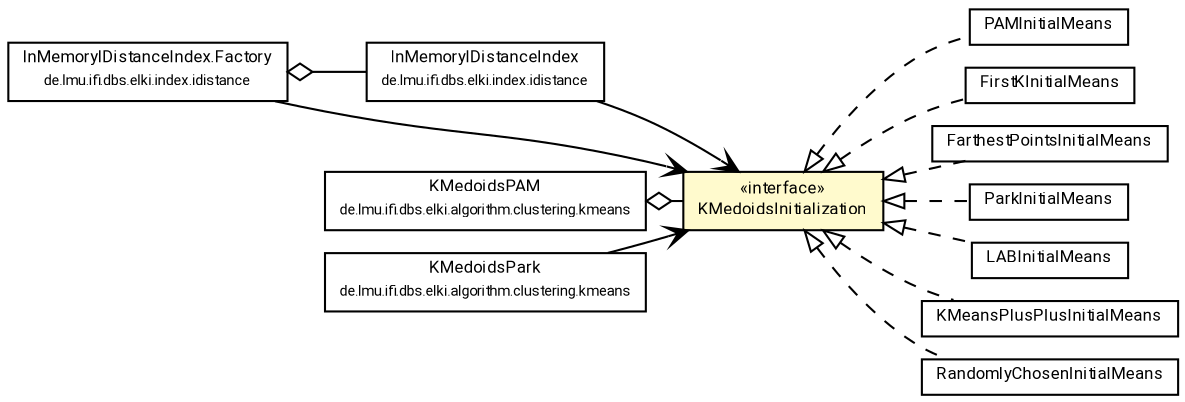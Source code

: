 #!/usr/local/bin/dot
#
# Class diagram 
# Generated by UMLGraph version R5_7_2-60-g0e99a6 (http://www.spinellis.gr/umlgraph/)
#

digraph G {
	graph [fontnames="svg"]
	edge [fontname="Roboto",fontsize=7,labelfontname="Roboto",labelfontsize=7,color="black"];
	node [fontname="Roboto",fontcolor="black",fontsize=8,shape=plaintext,margin=0,width=0,height=0];
	nodesep=0.15;
	ranksep=0.25;
	rankdir=LR;
	// de.lmu.ifi.dbs.elki.index.idistance.InMemoryIDistanceIndex<O>
	c5789614 [label=<<table title="de.lmu.ifi.dbs.elki.index.idistance.InMemoryIDistanceIndex" border="0" cellborder="1" cellspacing="0" cellpadding="2" href="../../../../index/idistance/InMemoryIDistanceIndex.html" target="_parent">
		<tr><td><table border="0" cellspacing="0" cellpadding="1">
		<tr><td align="center" balign="center"> <font face="Roboto">InMemoryIDistanceIndex</font> </td></tr>
		<tr><td align="center" balign="center"> <font face="Roboto" point-size="7.0">de.lmu.ifi.dbs.elki.index.idistance</font> </td></tr>
		</table></td></tr>
		</table>>, URL="../../../../index/idistance/InMemoryIDistanceIndex.html"];
	// de.lmu.ifi.dbs.elki.index.idistance.InMemoryIDistanceIndex.Factory<V>
	c5789617 [label=<<table title="de.lmu.ifi.dbs.elki.index.idistance.InMemoryIDistanceIndex.Factory" border="0" cellborder="1" cellspacing="0" cellpadding="2" href="../../../../index/idistance/InMemoryIDistanceIndex.Factory.html" target="_parent">
		<tr><td><table border="0" cellspacing="0" cellpadding="1">
		<tr><td align="center" balign="center"> <font face="Roboto">InMemoryIDistanceIndex.Factory</font> </td></tr>
		<tr><td align="center" balign="center"> <font face="Roboto" point-size="7.0">de.lmu.ifi.dbs.elki.index.idistance</font> </td></tr>
		</table></td></tr>
		</table>>, URL="../../../../index/idistance/InMemoryIDistanceIndex.Factory.html"];
	// de.lmu.ifi.dbs.elki.algorithm.clustering.kmeans.initialization.PAMInitialMeans<O>
	c5790381 [label=<<table title="de.lmu.ifi.dbs.elki.algorithm.clustering.kmeans.initialization.PAMInitialMeans" border="0" cellborder="1" cellspacing="0" cellpadding="2" href="PAMInitialMeans.html" target="_parent">
		<tr><td><table border="0" cellspacing="0" cellpadding="1">
		<tr><td align="center" balign="center"> <font face="Roboto">PAMInitialMeans</font> </td></tr>
		</table></td></tr>
		</table>>, URL="PAMInitialMeans.html"];
	// de.lmu.ifi.dbs.elki.algorithm.clustering.kmeans.initialization.FirstKInitialMeans<O>
	c5790383 [label=<<table title="de.lmu.ifi.dbs.elki.algorithm.clustering.kmeans.initialization.FirstKInitialMeans" border="0" cellborder="1" cellspacing="0" cellpadding="2" href="FirstKInitialMeans.html" target="_parent">
		<tr><td><table border="0" cellspacing="0" cellpadding="1">
		<tr><td align="center" balign="center"> <font face="Roboto">FirstKInitialMeans</font> </td></tr>
		</table></td></tr>
		</table>>, URL="FirstKInitialMeans.html"];
	// de.lmu.ifi.dbs.elki.algorithm.clustering.kmeans.initialization.FarthestPointsInitialMeans<O>
	c5790387 [label=<<table title="de.lmu.ifi.dbs.elki.algorithm.clustering.kmeans.initialization.FarthestPointsInitialMeans" border="0" cellborder="1" cellspacing="0" cellpadding="2" href="FarthestPointsInitialMeans.html" target="_parent">
		<tr><td><table border="0" cellspacing="0" cellpadding="1">
		<tr><td align="center" balign="center"> <font face="Roboto">FarthestPointsInitialMeans</font> </td></tr>
		</table></td></tr>
		</table>>, URL="FarthestPointsInitialMeans.html"];
	// de.lmu.ifi.dbs.elki.algorithm.clustering.kmeans.initialization.ParkInitialMeans<O>
	c5790390 [label=<<table title="de.lmu.ifi.dbs.elki.algorithm.clustering.kmeans.initialization.ParkInitialMeans" border="0" cellborder="1" cellspacing="0" cellpadding="2" href="ParkInitialMeans.html" target="_parent">
		<tr><td><table border="0" cellspacing="0" cellpadding="1">
		<tr><td align="center" balign="center"> <font face="Roboto">ParkInitialMeans</font> </td></tr>
		</table></td></tr>
		</table>>, URL="ParkInitialMeans.html"];
	// de.lmu.ifi.dbs.elki.algorithm.clustering.kmeans.initialization.LABInitialMeans<O>
	c5790396 [label=<<table title="de.lmu.ifi.dbs.elki.algorithm.clustering.kmeans.initialization.LABInitialMeans" border="0" cellborder="1" cellspacing="0" cellpadding="2" href="LABInitialMeans.html" target="_parent">
		<tr><td><table border="0" cellspacing="0" cellpadding="1">
		<tr><td align="center" balign="center"> <font face="Roboto">LABInitialMeans</font> </td></tr>
		</table></td></tr>
		</table>>, URL="LABInitialMeans.html"];
	// de.lmu.ifi.dbs.elki.algorithm.clustering.kmeans.initialization.KMeansPlusPlusInitialMeans<O>
	c5790400 [label=<<table title="de.lmu.ifi.dbs.elki.algorithm.clustering.kmeans.initialization.KMeansPlusPlusInitialMeans" border="0" cellborder="1" cellspacing="0" cellpadding="2" href="KMeansPlusPlusInitialMeans.html" target="_parent">
		<tr><td><table border="0" cellspacing="0" cellpadding="1">
		<tr><td align="center" balign="center"> <font face="Roboto">KMeansPlusPlusInitialMeans</font> </td></tr>
		</table></td></tr>
		</table>>, URL="KMeansPlusPlusInitialMeans.html"];
	// de.lmu.ifi.dbs.elki.algorithm.clustering.kmeans.initialization.KMedoidsInitialization<V>
	c5790402 [label=<<table title="de.lmu.ifi.dbs.elki.algorithm.clustering.kmeans.initialization.KMedoidsInitialization" border="0" cellborder="1" cellspacing="0" cellpadding="2" bgcolor="lemonChiffon" href="KMedoidsInitialization.html" target="_parent">
		<tr><td><table border="0" cellspacing="0" cellpadding="1">
		<tr><td align="center" balign="center"> &#171;interface&#187; </td></tr>
		<tr><td align="center" balign="center"> <font face="Roboto">KMedoidsInitialization</font> </td></tr>
		</table></td></tr>
		</table>>, URL="KMedoidsInitialization.html"];
	// de.lmu.ifi.dbs.elki.algorithm.clustering.kmeans.initialization.RandomlyChosenInitialMeans<O>
	c5790405 [label=<<table title="de.lmu.ifi.dbs.elki.algorithm.clustering.kmeans.initialization.RandomlyChosenInitialMeans" border="0" cellborder="1" cellspacing="0" cellpadding="2" href="RandomlyChosenInitialMeans.html" target="_parent">
		<tr><td><table border="0" cellspacing="0" cellpadding="1">
		<tr><td align="center" balign="center"> <font face="Roboto">RandomlyChosenInitialMeans</font> </td></tr>
		</table></td></tr>
		</table>>, URL="RandomlyChosenInitialMeans.html"];
	// de.lmu.ifi.dbs.elki.algorithm.clustering.kmeans.KMedoidsPAM<V>
	c5790461 [label=<<table title="de.lmu.ifi.dbs.elki.algorithm.clustering.kmeans.KMedoidsPAM" border="0" cellborder="1" cellspacing="0" cellpadding="2" href="../KMedoidsPAM.html" target="_parent">
		<tr><td><table border="0" cellspacing="0" cellpadding="1">
		<tr><td align="center" balign="center"> <font face="Roboto">KMedoidsPAM</font> </td></tr>
		<tr><td align="center" balign="center"> <font face="Roboto" point-size="7.0">de.lmu.ifi.dbs.elki.algorithm.clustering.kmeans</font> </td></tr>
		</table></td></tr>
		</table>>, URL="../KMedoidsPAM.html"];
	// de.lmu.ifi.dbs.elki.algorithm.clustering.kmeans.KMedoidsPark<V>
	c5790467 [label=<<table title="de.lmu.ifi.dbs.elki.algorithm.clustering.kmeans.KMedoidsPark" border="0" cellborder="1" cellspacing="0" cellpadding="2" href="../KMedoidsPark.html" target="_parent">
		<tr><td><table border="0" cellspacing="0" cellpadding="1">
		<tr><td align="center" balign="center"> <font face="Roboto">KMedoidsPark</font> </td></tr>
		<tr><td align="center" balign="center"> <font face="Roboto" point-size="7.0">de.lmu.ifi.dbs.elki.algorithm.clustering.kmeans</font> </td></tr>
		</table></td></tr>
		</table>>, URL="../KMedoidsPark.html"];
	// de.lmu.ifi.dbs.elki.index.idistance.InMemoryIDistanceIndex.Factory<V> has de.lmu.ifi.dbs.elki.index.idistance.InMemoryIDistanceIndex<O>
	c5789617 -> c5789614 [arrowhead=none,arrowtail=ediamond,dir=back,weight=4];
	// de.lmu.ifi.dbs.elki.algorithm.clustering.kmeans.initialization.PAMInitialMeans<O> implements de.lmu.ifi.dbs.elki.algorithm.clustering.kmeans.initialization.KMedoidsInitialization<V>
	c5790402 -> c5790381 [arrowtail=empty,style=dashed,dir=back,weight=9];
	// de.lmu.ifi.dbs.elki.algorithm.clustering.kmeans.initialization.FirstKInitialMeans<O> implements de.lmu.ifi.dbs.elki.algorithm.clustering.kmeans.initialization.KMedoidsInitialization<V>
	c5790402 -> c5790383 [arrowtail=empty,style=dashed,dir=back,weight=9];
	// de.lmu.ifi.dbs.elki.algorithm.clustering.kmeans.initialization.FarthestPointsInitialMeans<O> implements de.lmu.ifi.dbs.elki.algorithm.clustering.kmeans.initialization.KMedoidsInitialization<V>
	c5790402 -> c5790387 [arrowtail=empty,style=dashed,dir=back,weight=9];
	// de.lmu.ifi.dbs.elki.algorithm.clustering.kmeans.initialization.ParkInitialMeans<O> implements de.lmu.ifi.dbs.elki.algorithm.clustering.kmeans.initialization.KMedoidsInitialization<V>
	c5790402 -> c5790390 [arrowtail=empty,style=dashed,dir=back,weight=9];
	// de.lmu.ifi.dbs.elki.algorithm.clustering.kmeans.initialization.LABInitialMeans<O> implements de.lmu.ifi.dbs.elki.algorithm.clustering.kmeans.initialization.KMedoidsInitialization<V>
	c5790402 -> c5790396 [arrowtail=empty,style=dashed,dir=back,weight=9];
	// de.lmu.ifi.dbs.elki.algorithm.clustering.kmeans.initialization.KMeansPlusPlusInitialMeans<O> implements de.lmu.ifi.dbs.elki.algorithm.clustering.kmeans.initialization.KMedoidsInitialization<V>
	c5790402 -> c5790400 [arrowtail=empty,style=dashed,dir=back,weight=9];
	// de.lmu.ifi.dbs.elki.algorithm.clustering.kmeans.initialization.RandomlyChosenInitialMeans<O> implements de.lmu.ifi.dbs.elki.algorithm.clustering.kmeans.initialization.KMedoidsInitialization<V>
	c5790402 -> c5790405 [arrowtail=empty,style=dashed,dir=back,weight=9];
	// de.lmu.ifi.dbs.elki.algorithm.clustering.kmeans.KMedoidsPAM<V> has de.lmu.ifi.dbs.elki.algorithm.clustering.kmeans.initialization.KMedoidsInitialization<V>
	c5790461 -> c5790402 [arrowhead=none,arrowtail=ediamond,dir=back,weight=4];
	// de.lmu.ifi.dbs.elki.index.idistance.InMemoryIDistanceIndex<O> navassoc de.lmu.ifi.dbs.elki.algorithm.clustering.kmeans.initialization.KMedoidsInitialization<V>
	c5789614 -> c5790402 [arrowhead=open,weight=1];
	// de.lmu.ifi.dbs.elki.index.idistance.InMemoryIDistanceIndex.Factory<V> navassoc de.lmu.ifi.dbs.elki.algorithm.clustering.kmeans.initialization.KMedoidsInitialization<V>
	c5789617 -> c5790402 [arrowhead=open,weight=1];
	// de.lmu.ifi.dbs.elki.algorithm.clustering.kmeans.KMedoidsPark<V> navassoc de.lmu.ifi.dbs.elki.algorithm.clustering.kmeans.initialization.KMedoidsInitialization<V>
	c5790467 -> c5790402 [arrowhead=open,weight=1];
}

